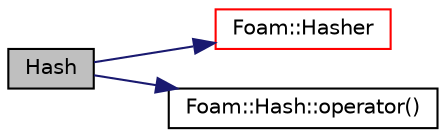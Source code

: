 digraph "Hash"
{
  bgcolor="transparent";
  edge [fontname="Helvetica",fontsize="10",labelfontname="Helvetica",labelfontsize="10"];
  node [fontname="Helvetica",fontsize="10",shape=record];
  rankdir="LR";
  Node1 [label="Hash",height=0.2,width=0.4,color="black", fillcolor="grey75", style="filled", fontcolor="black"];
  Node1 -> Node2 [color="midnightblue",fontsize="10",style="solid",fontname="Helvetica"];
  Node2 [label="Foam::Hasher",height=0.2,width=0.4,color="red",URL="$a10887.html#a4a294222f8b3574424a0fcfc13e7f6a6",tooltip="Bob Jenkins&#39;s 96-bit mixer hashing function (lookup3) "];
  Node1 -> Node3 [color="midnightblue",fontsize="10",style="solid",fontname="Helvetica"];
  Node3 [label="Foam::Hash::operator()",height=0.2,width=0.4,color="black",URL="$a00981.html#a3e144e715c13ca0b90f0427facff04c9"];
}
